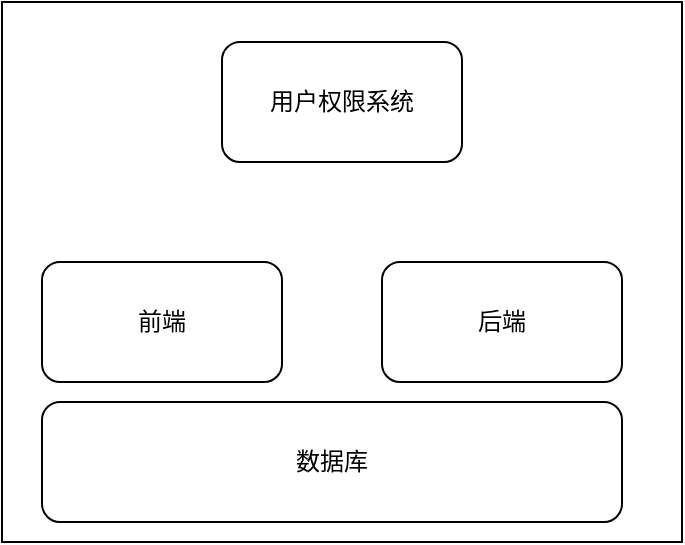 <mxfile version="20.8.21" type="github">
  <diagram name="第 1 页" id="X2JeZNGttEWhe0TlvKYG">
    <mxGraphModel dx="2908" dy="1062" grid="1" gridSize="10" guides="1" tooltips="1" connect="1" arrows="1" fold="1" page="1" pageScale="1" pageWidth="850" pageHeight="1100" math="0" shadow="0">
      <root>
        <mxCell id="0" />
        <mxCell id="1" parent="0" />
        <mxCell id="zBPjSIByr8evdOQjtAYK-4" value="" style="rounded=0;whiteSpace=wrap;html=1;" vertex="1" parent="1">
          <mxGeometry x="-70" y="340" width="340" height="270" as="geometry" />
        </mxCell>
        <mxCell id="zBPjSIByr8evdOQjtAYK-1" value="用户权限系统" style="rounded=1;whiteSpace=wrap;html=1;" vertex="1" parent="1">
          <mxGeometry x="40" y="360" width="120" height="60" as="geometry" />
        </mxCell>
        <mxCell id="zBPjSIByr8evdOQjtAYK-2" value="前端" style="rounded=1;whiteSpace=wrap;html=1;" vertex="1" parent="1">
          <mxGeometry x="-50" y="470" width="120" height="60" as="geometry" />
        </mxCell>
        <mxCell id="zBPjSIByr8evdOQjtAYK-3" value="后端" style="rounded=1;whiteSpace=wrap;html=1;" vertex="1" parent="1">
          <mxGeometry x="120" y="470" width="120" height="60" as="geometry" />
        </mxCell>
        <mxCell id="zBPjSIByr8evdOQjtAYK-5" value="数据库" style="rounded=1;whiteSpace=wrap;html=1;" vertex="1" parent="1">
          <mxGeometry x="-50" y="540" width="290" height="60" as="geometry" />
        </mxCell>
      </root>
    </mxGraphModel>
  </diagram>
</mxfile>
